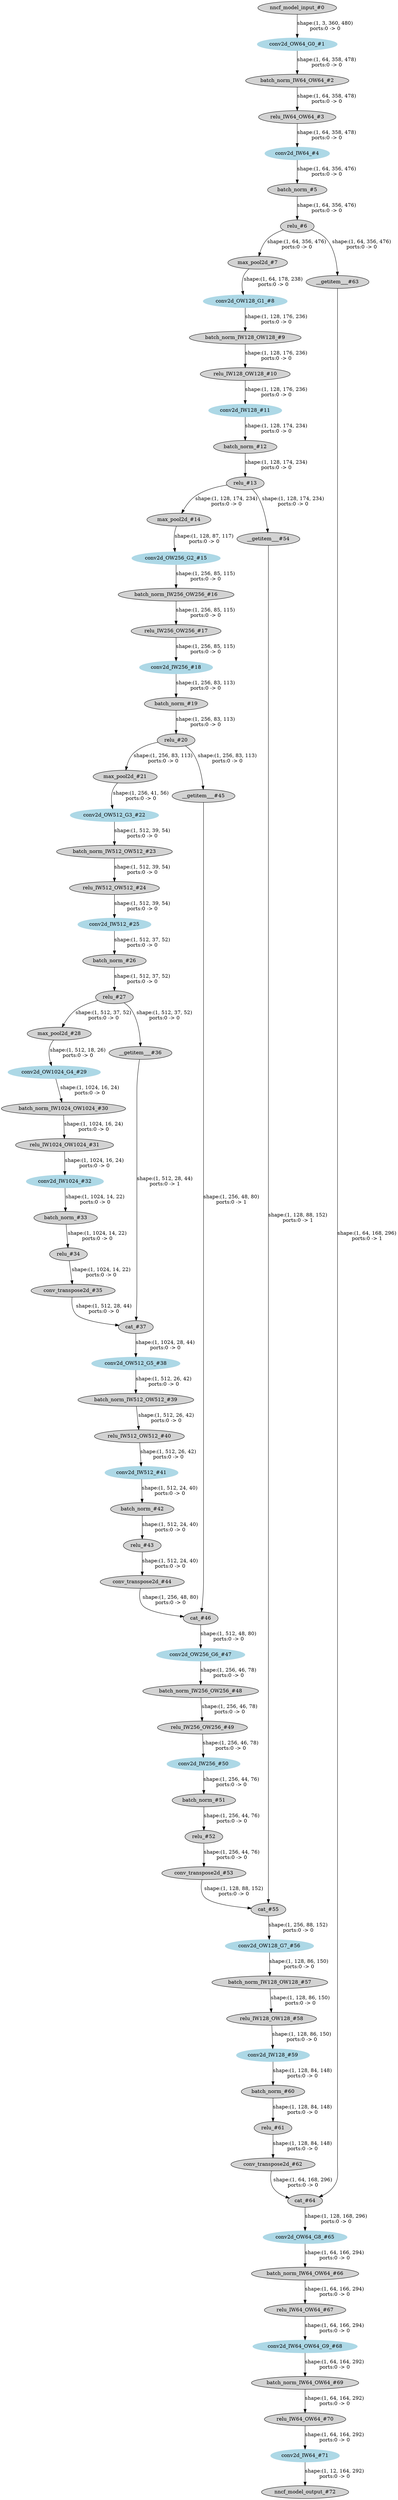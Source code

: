 strict digraph  {
"0 /nncf_model_input_0" [id=0, label="nncf_model_input_#0", style=filled, type=nncf_model_input];
"1 UNet/ModuleList[down_path]/UNetConvBlock[0]/Sequential[block]/NNCFConv2d[0]/conv2d_0" [color=lightblue, id=1, label="conv2d_OW64_G0_#1", style=filled, type=conv2d];
"2 UNet/ModuleList[down_path]/UNetConvBlock[0]/Sequential[block]/NNCFBatchNorm2d[1]/batch_norm_0" [id=2, label="batch_norm_IW64_OW64_#2", style=filled, type=batch_norm];
"3 UNet/ModuleList[down_path]/UNetConvBlock[0]/Sequential[block]/ReLU[2]/relu_0" [id=3, label="relu_IW64_OW64_#3", style=filled, type=relu];
"4 UNet/ModuleList[down_path]/UNetConvBlock[0]/Sequential[block]/NNCFConv2d[3]/conv2d_0" [color=lightblue, id=4, label="conv2d_IW64_#4", style=filled, type=conv2d];
"5 UNet/ModuleList[down_path]/UNetConvBlock[0]/Sequential[block]/NNCFBatchNorm2d[4]/batch_norm_0" [id=5, label="batch_norm_#5", style=filled, type=batch_norm];
"6 UNet/ModuleList[down_path]/UNetConvBlock[0]/Sequential[block]/ReLU[5]/relu_0" [id=6, label="relu_#6", style=filled, type=relu];
"7 UNet/max_pool2d_0" [id=7, label="max_pool2d_#7", style=filled, type=max_pool2d];
"8 UNet/ModuleList[down_path]/UNetConvBlock[1]/Sequential[block]/NNCFConv2d[0]/conv2d_0" [color=lightblue, id=8, label="conv2d_OW128_G1_#8", style=filled, type=conv2d];
"9 UNet/ModuleList[down_path]/UNetConvBlock[1]/Sequential[block]/NNCFBatchNorm2d[1]/batch_norm_0" [id=9, label="batch_norm_IW128_OW128_#9", style=filled, type=batch_norm];
"10 UNet/ModuleList[down_path]/UNetConvBlock[1]/Sequential[block]/ReLU[2]/relu_0" [id=10, label="relu_IW128_OW128_#10", style=filled, type=relu];
"11 UNet/ModuleList[down_path]/UNetConvBlock[1]/Sequential[block]/NNCFConv2d[3]/conv2d_0" [color=lightblue, id=11, label="conv2d_IW128_#11", style=filled, type=conv2d];
"12 UNet/ModuleList[down_path]/UNetConvBlock[1]/Sequential[block]/NNCFBatchNorm2d[4]/batch_norm_0" [id=12, label="batch_norm_#12", style=filled, type=batch_norm];
"13 UNet/ModuleList[down_path]/UNetConvBlock[1]/Sequential[block]/ReLU[5]/relu_0" [id=13, label="relu_#13", style=filled, type=relu];
"14 UNet/max_pool2d_1" [id=14, label="max_pool2d_#14", style=filled, type=max_pool2d];
"15 UNet/ModuleList[down_path]/UNetConvBlock[2]/Sequential[block]/NNCFConv2d[0]/conv2d_0" [color=lightblue, id=15, label="conv2d_OW256_G2_#15", style=filled, type=conv2d];
"16 UNet/ModuleList[down_path]/UNetConvBlock[2]/Sequential[block]/NNCFBatchNorm2d[1]/batch_norm_0" [id=16, label="batch_norm_IW256_OW256_#16", style=filled, type=batch_norm];
"17 UNet/ModuleList[down_path]/UNetConvBlock[2]/Sequential[block]/ReLU[2]/relu_0" [id=17, label="relu_IW256_OW256_#17", style=filled, type=relu];
"18 UNet/ModuleList[down_path]/UNetConvBlock[2]/Sequential[block]/NNCFConv2d[3]/conv2d_0" [color=lightblue, id=18, label="conv2d_IW256_#18", style=filled, type=conv2d];
"19 UNet/ModuleList[down_path]/UNetConvBlock[2]/Sequential[block]/NNCFBatchNorm2d[4]/batch_norm_0" [id=19, label="batch_norm_#19", style=filled, type=batch_norm];
"20 UNet/ModuleList[down_path]/UNetConvBlock[2]/Sequential[block]/ReLU[5]/relu_0" [id=20, label="relu_#20", style=filled, type=relu];
"21 UNet/max_pool2d_2" [id=21, label="max_pool2d_#21", style=filled, type=max_pool2d];
"22 UNet/ModuleList[down_path]/UNetConvBlock[3]/Sequential[block]/NNCFConv2d[0]/conv2d_0" [color=lightblue, id=22, label="conv2d_OW512_G3_#22", style=filled, type=conv2d];
"23 UNet/ModuleList[down_path]/UNetConvBlock[3]/Sequential[block]/NNCFBatchNorm2d[1]/batch_norm_0" [id=23, label="batch_norm_IW512_OW512_#23", style=filled, type=batch_norm];
"24 UNet/ModuleList[down_path]/UNetConvBlock[3]/Sequential[block]/ReLU[2]/relu_0" [id=24, label="relu_IW512_OW512_#24", style=filled, type=relu];
"25 UNet/ModuleList[down_path]/UNetConvBlock[3]/Sequential[block]/NNCFConv2d[3]/conv2d_0" [color=lightblue, id=25, label="conv2d_IW512_#25", style=filled, type=conv2d];
"26 UNet/ModuleList[down_path]/UNetConvBlock[3]/Sequential[block]/NNCFBatchNorm2d[4]/batch_norm_0" [id=26, label="batch_norm_#26", style=filled, type=batch_norm];
"27 UNet/ModuleList[down_path]/UNetConvBlock[3]/Sequential[block]/ReLU[5]/relu_0" [id=27, label="relu_#27", style=filled, type=relu];
"28 UNet/max_pool2d_3" [id=28, label="max_pool2d_#28", style=filled, type=max_pool2d];
"29 UNet/ModuleList[down_path]/UNetConvBlock[4]/Sequential[block]/NNCFConv2d[0]/conv2d_0" [color=lightblue, id=29, label="conv2d_OW1024_G4_#29", style=filled, type=conv2d];
"30 UNet/ModuleList[down_path]/UNetConvBlock[4]/Sequential[block]/NNCFBatchNorm2d[1]/batch_norm_0" [id=30, label="batch_norm_IW1024_OW1024_#30", style=filled, type=batch_norm];
"31 UNet/ModuleList[down_path]/UNetConvBlock[4]/Sequential[block]/ReLU[2]/relu_0" [id=31, label="relu_IW1024_OW1024_#31", style=filled, type=relu];
"32 UNet/ModuleList[down_path]/UNetConvBlock[4]/Sequential[block]/NNCFConv2d[3]/conv2d_0" [color=lightblue, id=32, label="conv2d_IW1024_#32", style=filled, type=conv2d];
"33 UNet/ModuleList[down_path]/UNetConvBlock[4]/Sequential[block]/NNCFBatchNorm2d[4]/batch_norm_0" [id=33, label="batch_norm_#33", style=filled, type=batch_norm];
"34 UNet/ModuleList[down_path]/UNetConvBlock[4]/Sequential[block]/ReLU[5]/relu_0" [id=34, label="relu_#34", style=filled, type=relu];
"35 UNet/ModuleList[up_path]/UNetUpBlock[0]/NNCFConvTranspose2d[up]/conv_transpose2d_0" [id=35, label="conv_transpose2d_#35", style=filled, type=conv_transpose2d];
"36 UNet/ModuleList[up_path]/UNetUpBlock[0]/__getitem___0" [id=36, label="__getitem___#36", style=filled, type=__getitem__];
"37 UNet/ModuleList[up_path]/UNetUpBlock[0]/cat_0" [id=37, label="cat_#37", style=filled, type=cat];
"38 UNet/ModuleList[up_path]/UNetUpBlock[0]/UNetConvBlock[conv_block]/Sequential[block]/NNCFConv2d[0]/conv2d_0" [color=lightblue, id=38, label="conv2d_OW512_G5_#38", style=filled, type=conv2d];
"39 UNet/ModuleList[up_path]/UNetUpBlock[0]/UNetConvBlock[conv_block]/Sequential[block]/NNCFBatchNorm2d[1]/batch_norm_0" [id=39, label="batch_norm_IW512_OW512_#39", style=filled, type=batch_norm];
"40 UNet/ModuleList[up_path]/UNetUpBlock[0]/UNetConvBlock[conv_block]/Sequential[block]/ReLU[2]/relu_0" [id=40, label="relu_IW512_OW512_#40", style=filled, type=relu];
"41 UNet/ModuleList[up_path]/UNetUpBlock[0]/UNetConvBlock[conv_block]/Sequential[block]/NNCFConv2d[3]/conv2d_0" [color=lightblue, id=41, label="conv2d_IW512_#41", style=filled, type=conv2d];
"42 UNet/ModuleList[up_path]/UNetUpBlock[0]/UNetConvBlock[conv_block]/Sequential[block]/NNCFBatchNorm2d[4]/batch_norm_0" [id=42, label="batch_norm_#42", style=filled, type=batch_norm];
"43 UNet/ModuleList[up_path]/UNetUpBlock[0]/UNetConvBlock[conv_block]/Sequential[block]/ReLU[5]/relu_0" [id=43, label="relu_#43", style=filled, type=relu];
"44 UNet/ModuleList[up_path]/UNetUpBlock[1]/NNCFConvTranspose2d[up]/conv_transpose2d_0" [id=44, label="conv_transpose2d_#44", style=filled, type=conv_transpose2d];
"45 UNet/ModuleList[up_path]/UNetUpBlock[1]/__getitem___0" [id=45, label="__getitem___#45", style=filled, type=__getitem__];
"46 UNet/ModuleList[up_path]/UNetUpBlock[1]/cat_0" [id=46, label="cat_#46", style=filled, type=cat];
"47 UNet/ModuleList[up_path]/UNetUpBlock[1]/UNetConvBlock[conv_block]/Sequential[block]/NNCFConv2d[0]/conv2d_0" [color=lightblue, id=47, label="conv2d_OW256_G6_#47", style=filled, type=conv2d];
"48 UNet/ModuleList[up_path]/UNetUpBlock[1]/UNetConvBlock[conv_block]/Sequential[block]/NNCFBatchNorm2d[1]/batch_norm_0" [id=48, label="batch_norm_IW256_OW256_#48", style=filled, type=batch_norm];
"49 UNet/ModuleList[up_path]/UNetUpBlock[1]/UNetConvBlock[conv_block]/Sequential[block]/ReLU[2]/relu_0" [id=49, label="relu_IW256_OW256_#49", style=filled, type=relu];
"50 UNet/ModuleList[up_path]/UNetUpBlock[1]/UNetConvBlock[conv_block]/Sequential[block]/NNCFConv2d[3]/conv2d_0" [color=lightblue, id=50, label="conv2d_IW256_#50", style=filled, type=conv2d];
"51 UNet/ModuleList[up_path]/UNetUpBlock[1]/UNetConvBlock[conv_block]/Sequential[block]/NNCFBatchNorm2d[4]/batch_norm_0" [id=51, label="batch_norm_#51", style=filled, type=batch_norm];
"52 UNet/ModuleList[up_path]/UNetUpBlock[1]/UNetConvBlock[conv_block]/Sequential[block]/ReLU[5]/relu_0" [id=52, label="relu_#52", style=filled, type=relu];
"53 UNet/ModuleList[up_path]/UNetUpBlock[2]/NNCFConvTranspose2d[up]/conv_transpose2d_0" [id=53, label="conv_transpose2d_#53", style=filled, type=conv_transpose2d];
"54 UNet/ModuleList[up_path]/UNetUpBlock[2]/__getitem___0" [id=54, label="__getitem___#54", style=filled, type=__getitem__];
"55 UNet/ModuleList[up_path]/UNetUpBlock[2]/cat_0" [id=55, label="cat_#55", style=filled, type=cat];
"56 UNet/ModuleList[up_path]/UNetUpBlock[2]/UNetConvBlock[conv_block]/Sequential[block]/NNCFConv2d[0]/conv2d_0" [color=lightblue, id=56, label="conv2d_OW128_G7_#56", style=filled, type=conv2d];
"57 UNet/ModuleList[up_path]/UNetUpBlock[2]/UNetConvBlock[conv_block]/Sequential[block]/NNCFBatchNorm2d[1]/batch_norm_0" [id=57, label="batch_norm_IW128_OW128_#57", style=filled, type=batch_norm];
"58 UNet/ModuleList[up_path]/UNetUpBlock[2]/UNetConvBlock[conv_block]/Sequential[block]/ReLU[2]/relu_0" [id=58, label="relu_IW128_OW128_#58", style=filled, type=relu];
"59 UNet/ModuleList[up_path]/UNetUpBlock[2]/UNetConvBlock[conv_block]/Sequential[block]/NNCFConv2d[3]/conv2d_0" [color=lightblue, id=59, label="conv2d_IW128_#59", style=filled, type=conv2d];
"60 UNet/ModuleList[up_path]/UNetUpBlock[2]/UNetConvBlock[conv_block]/Sequential[block]/NNCFBatchNorm2d[4]/batch_norm_0" [id=60, label="batch_norm_#60", style=filled, type=batch_norm];
"61 UNet/ModuleList[up_path]/UNetUpBlock[2]/UNetConvBlock[conv_block]/Sequential[block]/ReLU[5]/relu_0" [id=61, label="relu_#61", style=filled, type=relu];
"62 UNet/ModuleList[up_path]/UNetUpBlock[3]/NNCFConvTranspose2d[up]/conv_transpose2d_0" [id=62, label="conv_transpose2d_#62", style=filled, type=conv_transpose2d];
"63 UNet/ModuleList[up_path]/UNetUpBlock[3]/__getitem___0" [id=63, label="__getitem___#63", style=filled, type=__getitem__];
"64 UNet/ModuleList[up_path]/UNetUpBlock[3]/cat_0" [id=64, label="cat_#64", style=filled, type=cat];
"65 UNet/ModuleList[up_path]/UNetUpBlock[3]/UNetConvBlock[conv_block]/Sequential[block]/NNCFConv2d[0]/conv2d_0" [color=lightblue, id=65, label="conv2d_OW64_G8_#65", style=filled, type=conv2d];
"66 UNet/ModuleList[up_path]/UNetUpBlock[3]/UNetConvBlock[conv_block]/Sequential[block]/NNCFBatchNorm2d[1]/batch_norm_0" [id=66, label="batch_norm_IW64_OW64_#66", style=filled, type=batch_norm];
"67 UNet/ModuleList[up_path]/UNetUpBlock[3]/UNetConvBlock[conv_block]/Sequential[block]/ReLU[2]/relu_0" [id=67, label="relu_IW64_OW64_#67", style=filled, type=relu];
"68 UNet/ModuleList[up_path]/UNetUpBlock[3]/UNetConvBlock[conv_block]/Sequential[block]/NNCFConv2d[3]/conv2d_0" [color=lightblue, id=68, label="conv2d_IW64_OW64_G9_#68", style=filled, type=conv2d];
"69 UNet/ModuleList[up_path]/UNetUpBlock[3]/UNetConvBlock[conv_block]/Sequential[block]/NNCFBatchNorm2d[4]/batch_norm_0" [id=69, label="batch_norm_IW64_OW64_#69", style=filled, type=batch_norm];
"70 UNet/ModuleList[up_path]/UNetUpBlock[3]/UNetConvBlock[conv_block]/Sequential[block]/ReLU[5]/relu_0" [id=70, label="relu_IW64_OW64_#70", style=filled, type=relu];
"71 UNet/NNCFConv2d[last]/conv2d_0" [color=lightblue, id=71, label="conv2d_IW64_#71", style=filled, type=conv2d];
"72 /nncf_model_output_0" [id=72, label="nncf_model_output_#72", style=filled, type=nncf_model_output];
"0 /nncf_model_input_0" -> "1 UNet/ModuleList[down_path]/UNetConvBlock[0]/Sequential[block]/NNCFConv2d[0]/conv2d_0"  [label="shape:(1, 3, 360, 480)\nports:0 -> 0", style=solid];
"1 UNet/ModuleList[down_path]/UNetConvBlock[0]/Sequential[block]/NNCFConv2d[0]/conv2d_0" -> "2 UNet/ModuleList[down_path]/UNetConvBlock[0]/Sequential[block]/NNCFBatchNorm2d[1]/batch_norm_0"  [label="shape:(1, 64, 358, 478)\nports:0 -> 0", style=solid];
"2 UNet/ModuleList[down_path]/UNetConvBlock[0]/Sequential[block]/NNCFBatchNorm2d[1]/batch_norm_0" -> "3 UNet/ModuleList[down_path]/UNetConvBlock[0]/Sequential[block]/ReLU[2]/relu_0"  [label="shape:(1, 64, 358, 478)\nports:0 -> 0", style=solid];
"3 UNet/ModuleList[down_path]/UNetConvBlock[0]/Sequential[block]/ReLU[2]/relu_0" -> "4 UNet/ModuleList[down_path]/UNetConvBlock[0]/Sequential[block]/NNCFConv2d[3]/conv2d_0"  [label="shape:(1, 64, 358, 478)\nports:0 -> 0", style=solid];
"4 UNet/ModuleList[down_path]/UNetConvBlock[0]/Sequential[block]/NNCFConv2d[3]/conv2d_0" -> "5 UNet/ModuleList[down_path]/UNetConvBlock[0]/Sequential[block]/NNCFBatchNorm2d[4]/batch_norm_0"  [label="shape:(1, 64, 356, 476)\nports:0 -> 0", style=solid];
"5 UNet/ModuleList[down_path]/UNetConvBlock[0]/Sequential[block]/NNCFBatchNorm2d[4]/batch_norm_0" -> "6 UNet/ModuleList[down_path]/UNetConvBlock[0]/Sequential[block]/ReLU[5]/relu_0"  [label="shape:(1, 64, 356, 476)\nports:0 -> 0", style=solid];
"6 UNet/ModuleList[down_path]/UNetConvBlock[0]/Sequential[block]/ReLU[5]/relu_0" -> "7 UNet/max_pool2d_0"  [label="shape:(1, 64, 356, 476)\nports:0 -> 0", style=solid];
"6 UNet/ModuleList[down_path]/UNetConvBlock[0]/Sequential[block]/ReLU[5]/relu_0" -> "63 UNet/ModuleList[up_path]/UNetUpBlock[3]/__getitem___0"  [label="shape:(1, 64, 356, 476)\nports:0 -> 0", style=solid];
"7 UNet/max_pool2d_0" -> "8 UNet/ModuleList[down_path]/UNetConvBlock[1]/Sequential[block]/NNCFConv2d[0]/conv2d_0"  [label="shape:(1, 64, 178, 238)\nports:0 -> 0", style=solid];
"8 UNet/ModuleList[down_path]/UNetConvBlock[1]/Sequential[block]/NNCFConv2d[0]/conv2d_0" -> "9 UNet/ModuleList[down_path]/UNetConvBlock[1]/Sequential[block]/NNCFBatchNorm2d[1]/batch_norm_0"  [label="shape:(1, 128, 176, 236)\nports:0 -> 0", style=solid];
"9 UNet/ModuleList[down_path]/UNetConvBlock[1]/Sequential[block]/NNCFBatchNorm2d[1]/batch_norm_0" -> "10 UNet/ModuleList[down_path]/UNetConvBlock[1]/Sequential[block]/ReLU[2]/relu_0"  [label="shape:(1, 128, 176, 236)\nports:0 -> 0", style=solid];
"10 UNet/ModuleList[down_path]/UNetConvBlock[1]/Sequential[block]/ReLU[2]/relu_0" -> "11 UNet/ModuleList[down_path]/UNetConvBlock[1]/Sequential[block]/NNCFConv2d[3]/conv2d_0"  [label="shape:(1, 128, 176, 236)\nports:0 -> 0", style=solid];
"11 UNet/ModuleList[down_path]/UNetConvBlock[1]/Sequential[block]/NNCFConv2d[3]/conv2d_0" -> "12 UNet/ModuleList[down_path]/UNetConvBlock[1]/Sequential[block]/NNCFBatchNorm2d[4]/batch_norm_0"  [label="shape:(1, 128, 174, 234)\nports:0 -> 0", style=solid];
"12 UNet/ModuleList[down_path]/UNetConvBlock[1]/Sequential[block]/NNCFBatchNorm2d[4]/batch_norm_0" -> "13 UNet/ModuleList[down_path]/UNetConvBlock[1]/Sequential[block]/ReLU[5]/relu_0"  [label="shape:(1, 128, 174, 234)\nports:0 -> 0", style=solid];
"13 UNet/ModuleList[down_path]/UNetConvBlock[1]/Sequential[block]/ReLU[5]/relu_0" -> "14 UNet/max_pool2d_1"  [label="shape:(1, 128, 174, 234)\nports:0 -> 0", style=solid];
"13 UNet/ModuleList[down_path]/UNetConvBlock[1]/Sequential[block]/ReLU[5]/relu_0" -> "54 UNet/ModuleList[up_path]/UNetUpBlock[2]/__getitem___0"  [label="shape:(1, 128, 174, 234)\nports:0 -> 0", style=solid];
"14 UNet/max_pool2d_1" -> "15 UNet/ModuleList[down_path]/UNetConvBlock[2]/Sequential[block]/NNCFConv2d[0]/conv2d_0"  [label="shape:(1, 128, 87, 117)\nports:0 -> 0", style=solid];
"15 UNet/ModuleList[down_path]/UNetConvBlock[2]/Sequential[block]/NNCFConv2d[0]/conv2d_0" -> "16 UNet/ModuleList[down_path]/UNetConvBlock[2]/Sequential[block]/NNCFBatchNorm2d[1]/batch_norm_0"  [label="shape:(1, 256, 85, 115)\nports:0 -> 0", style=solid];
"16 UNet/ModuleList[down_path]/UNetConvBlock[2]/Sequential[block]/NNCFBatchNorm2d[1]/batch_norm_0" -> "17 UNet/ModuleList[down_path]/UNetConvBlock[2]/Sequential[block]/ReLU[2]/relu_0"  [label="shape:(1, 256, 85, 115)\nports:0 -> 0", style=solid];
"17 UNet/ModuleList[down_path]/UNetConvBlock[2]/Sequential[block]/ReLU[2]/relu_0" -> "18 UNet/ModuleList[down_path]/UNetConvBlock[2]/Sequential[block]/NNCFConv2d[3]/conv2d_0"  [label="shape:(1, 256, 85, 115)\nports:0 -> 0", style=solid];
"18 UNet/ModuleList[down_path]/UNetConvBlock[2]/Sequential[block]/NNCFConv2d[3]/conv2d_0" -> "19 UNet/ModuleList[down_path]/UNetConvBlock[2]/Sequential[block]/NNCFBatchNorm2d[4]/batch_norm_0"  [label="shape:(1, 256, 83, 113)\nports:0 -> 0", style=solid];
"19 UNet/ModuleList[down_path]/UNetConvBlock[2]/Sequential[block]/NNCFBatchNorm2d[4]/batch_norm_0" -> "20 UNet/ModuleList[down_path]/UNetConvBlock[2]/Sequential[block]/ReLU[5]/relu_0"  [label="shape:(1, 256, 83, 113)\nports:0 -> 0", style=solid];
"20 UNet/ModuleList[down_path]/UNetConvBlock[2]/Sequential[block]/ReLU[5]/relu_0" -> "21 UNet/max_pool2d_2"  [label="shape:(1, 256, 83, 113)\nports:0 -> 0", style=solid];
"20 UNet/ModuleList[down_path]/UNetConvBlock[2]/Sequential[block]/ReLU[5]/relu_0" -> "45 UNet/ModuleList[up_path]/UNetUpBlock[1]/__getitem___0"  [label="shape:(1, 256, 83, 113)\nports:0 -> 0", style=solid];
"21 UNet/max_pool2d_2" -> "22 UNet/ModuleList[down_path]/UNetConvBlock[3]/Sequential[block]/NNCFConv2d[0]/conv2d_0"  [label="shape:(1, 256, 41, 56)\nports:0 -> 0", style=solid];
"22 UNet/ModuleList[down_path]/UNetConvBlock[3]/Sequential[block]/NNCFConv2d[0]/conv2d_0" -> "23 UNet/ModuleList[down_path]/UNetConvBlock[3]/Sequential[block]/NNCFBatchNorm2d[1]/batch_norm_0"  [label="shape:(1, 512, 39, 54)\nports:0 -> 0", style=solid];
"23 UNet/ModuleList[down_path]/UNetConvBlock[3]/Sequential[block]/NNCFBatchNorm2d[1]/batch_norm_0" -> "24 UNet/ModuleList[down_path]/UNetConvBlock[3]/Sequential[block]/ReLU[2]/relu_0"  [label="shape:(1, 512, 39, 54)\nports:0 -> 0", style=solid];
"24 UNet/ModuleList[down_path]/UNetConvBlock[3]/Sequential[block]/ReLU[2]/relu_0" -> "25 UNet/ModuleList[down_path]/UNetConvBlock[3]/Sequential[block]/NNCFConv2d[3]/conv2d_0"  [label="shape:(1, 512, 39, 54)\nports:0 -> 0", style=solid];
"25 UNet/ModuleList[down_path]/UNetConvBlock[3]/Sequential[block]/NNCFConv2d[3]/conv2d_0" -> "26 UNet/ModuleList[down_path]/UNetConvBlock[3]/Sequential[block]/NNCFBatchNorm2d[4]/batch_norm_0"  [label="shape:(1, 512, 37, 52)\nports:0 -> 0", style=solid];
"26 UNet/ModuleList[down_path]/UNetConvBlock[3]/Sequential[block]/NNCFBatchNorm2d[4]/batch_norm_0" -> "27 UNet/ModuleList[down_path]/UNetConvBlock[3]/Sequential[block]/ReLU[5]/relu_0"  [label="shape:(1, 512, 37, 52)\nports:0 -> 0", style=solid];
"27 UNet/ModuleList[down_path]/UNetConvBlock[3]/Sequential[block]/ReLU[5]/relu_0" -> "28 UNet/max_pool2d_3"  [label="shape:(1, 512, 37, 52)\nports:0 -> 0", style=solid];
"27 UNet/ModuleList[down_path]/UNetConvBlock[3]/Sequential[block]/ReLU[5]/relu_0" -> "36 UNet/ModuleList[up_path]/UNetUpBlock[0]/__getitem___0"  [label="shape:(1, 512, 37, 52)\nports:0 -> 0", style=solid];
"28 UNet/max_pool2d_3" -> "29 UNet/ModuleList[down_path]/UNetConvBlock[4]/Sequential[block]/NNCFConv2d[0]/conv2d_0"  [label="shape:(1, 512, 18, 26)\nports:0 -> 0", style=solid];
"29 UNet/ModuleList[down_path]/UNetConvBlock[4]/Sequential[block]/NNCFConv2d[0]/conv2d_0" -> "30 UNet/ModuleList[down_path]/UNetConvBlock[4]/Sequential[block]/NNCFBatchNorm2d[1]/batch_norm_0"  [label="shape:(1, 1024, 16, 24)\nports:0 -> 0", style=solid];
"30 UNet/ModuleList[down_path]/UNetConvBlock[4]/Sequential[block]/NNCFBatchNorm2d[1]/batch_norm_0" -> "31 UNet/ModuleList[down_path]/UNetConvBlock[4]/Sequential[block]/ReLU[2]/relu_0"  [label="shape:(1, 1024, 16, 24)\nports:0 -> 0", style=solid];
"31 UNet/ModuleList[down_path]/UNetConvBlock[4]/Sequential[block]/ReLU[2]/relu_0" -> "32 UNet/ModuleList[down_path]/UNetConvBlock[4]/Sequential[block]/NNCFConv2d[3]/conv2d_0"  [label="shape:(1, 1024, 16, 24)\nports:0 -> 0", style=solid];
"32 UNet/ModuleList[down_path]/UNetConvBlock[4]/Sequential[block]/NNCFConv2d[3]/conv2d_0" -> "33 UNet/ModuleList[down_path]/UNetConvBlock[4]/Sequential[block]/NNCFBatchNorm2d[4]/batch_norm_0"  [label="shape:(1, 1024, 14, 22)\nports:0 -> 0", style=solid];
"33 UNet/ModuleList[down_path]/UNetConvBlock[4]/Sequential[block]/NNCFBatchNorm2d[4]/batch_norm_0" -> "34 UNet/ModuleList[down_path]/UNetConvBlock[4]/Sequential[block]/ReLU[5]/relu_0"  [label="shape:(1, 1024, 14, 22)\nports:0 -> 0", style=solid];
"34 UNet/ModuleList[down_path]/UNetConvBlock[4]/Sequential[block]/ReLU[5]/relu_0" -> "35 UNet/ModuleList[up_path]/UNetUpBlock[0]/NNCFConvTranspose2d[up]/conv_transpose2d_0"  [label="shape:(1, 1024, 14, 22)\nports:0 -> 0", style=solid];
"35 UNet/ModuleList[up_path]/UNetUpBlock[0]/NNCFConvTranspose2d[up]/conv_transpose2d_0" -> "37 UNet/ModuleList[up_path]/UNetUpBlock[0]/cat_0"  [label="shape:(1, 512, 28, 44)\nports:0 -> 0", style=solid];
"36 UNet/ModuleList[up_path]/UNetUpBlock[0]/__getitem___0" -> "37 UNet/ModuleList[up_path]/UNetUpBlock[0]/cat_0"  [label="shape:(1, 512, 28, 44)\nports:0 -> 1", style=solid];
"37 UNet/ModuleList[up_path]/UNetUpBlock[0]/cat_0" -> "38 UNet/ModuleList[up_path]/UNetUpBlock[0]/UNetConvBlock[conv_block]/Sequential[block]/NNCFConv2d[0]/conv2d_0"  [label="shape:(1, 1024, 28, 44)\nports:0 -> 0", style=solid];
"38 UNet/ModuleList[up_path]/UNetUpBlock[0]/UNetConvBlock[conv_block]/Sequential[block]/NNCFConv2d[0]/conv2d_0" -> "39 UNet/ModuleList[up_path]/UNetUpBlock[0]/UNetConvBlock[conv_block]/Sequential[block]/NNCFBatchNorm2d[1]/batch_norm_0"  [label="shape:(1, 512, 26, 42)\nports:0 -> 0", style=solid];
"39 UNet/ModuleList[up_path]/UNetUpBlock[0]/UNetConvBlock[conv_block]/Sequential[block]/NNCFBatchNorm2d[1]/batch_norm_0" -> "40 UNet/ModuleList[up_path]/UNetUpBlock[0]/UNetConvBlock[conv_block]/Sequential[block]/ReLU[2]/relu_0"  [label="shape:(1, 512, 26, 42)\nports:0 -> 0", style=solid];
"40 UNet/ModuleList[up_path]/UNetUpBlock[0]/UNetConvBlock[conv_block]/Sequential[block]/ReLU[2]/relu_0" -> "41 UNet/ModuleList[up_path]/UNetUpBlock[0]/UNetConvBlock[conv_block]/Sequential[block]/NNCFConv2d[3]/conv2d_0"  [label="shape:(1, 512, 26, 42)\nports:0 -> 0", style=solid];
"41 UNet/ModuleList[up_path]/UNetUpBlock[0]/UNetConvBlock[conv_block]/Sequential[block]/NNCFConv2d[3]/conv2d_0" -> "42 UNet/ModuleList[up_path]/UNetUpBlock[0]/UNetConvBlock[conv_block]/Sequential[block]/NNCFBatchNorm2d[4]/batch_norm_0"  [label="shape:(1, 512, 24, 40)\nports:0 -> 0", style=solid];
"42 UNet/ModuleList[up_path]/UNetUpBlock[0]/UNetConvBlock[conv_block]/Sequential[block]/NNCFBatchNorm2d[4]/batch_norm_0" -> "43 UNet/ModuleList[up_path]/UNetUpBlock[0]/UNetConvBlock[conv_block]/Sequential[block]/ReLU[5]/relu_0"  [label="shape:(1, 512, 24, 40)\nports:0 -> 0", style=solid];
"43 UNet/ModuleList[up_path]/UNetUpBlock[0]/UNetConvBlock[conv_block]/Sequential[block]/ReLU[5]/relu_0" -> "44 UNet/ModuleList[up_path]/UNetUpBlock[1]/NNCFConvTranspose2d[up]/conv_transpose2d_0"  [label="shape:(1, 512, 24, 40)\nports:0 -> 0", style=solid];
"44 UNet/ModuleList[up_path]/UNetUpBlock[1]/NNCFConvTranspose2d[up]/conv_transpose2d_0" -> "46 UNet/ModuleList[up_path]/UNetUpBlock[1]/cat_0"  [label="shape:(1, 256, 48, 80)\nports:0 -> 0", style=solid];
"45 UNet/ModuleList[up_path]/UNetUpBlock[1]/__getitem___0" -> "46 UNet/ModuleList[up_path]/UNetUpBlock[1]/cat_0"  [label="shape:(1, 256, 48, 80)\nports:0 -> 1", style=solid];
"46 UNet/ModuleList[up_path]/UNetUpBlock[1]/cat_0" -> "47 UNet/ModuleList[up_path]/UNetUpBlock[1]/UNetConvBlock[conv_block]/Sequential[block]/NNCFConv2d[0]/conv2d_0"  [label="shape:(1, 512, 48, 80)\nports:0 -> 0", style=solid];
"47 UNet/ModuleList[up_path]/UNetUpBlock[1]/UNetConvBlock[conv_block]/Sequential[block]/NNCFConv2d[0]/conv2d_0" -> "48 UNet/ModuleList[up_path]/UNetUpBlock[1]/UNetConvBlock[conv_block]/Sequential[block]/NNCFBatchNorm2d[1]/batch_norm_0"  [label="shape:(1, 256, 46, 78)\nports:0 -> 0", style=solid];
"48 UNet/ModuleList[up_path]/UNetUpBlock[1]/UNetConvBlock[conv_block]/Sequential[block]/NNCFBatchNorm2d[1]/batch_norm_0" -> "49 UNet/ModuleList[up_path]/UNetUpBlock[1]/UNetConvBlock[conv_block]/Sequential[block]/ReLU[2]/relu_0"  [label="shape:(1, 256, 46, 78)\nports:0 -> 0", style=solid];
"49 UNet/ModuleList[up_path]/UNetUpBlock[1]/UNetConvBlock[conv_block]/Sequential[block]/ReLU[2]/relu_0" -> "50 UNet/ModuleList[up_path]/UNetUpBlock[1]/UNetConvBlock[conv_block]/Sequential[block]/NNCFConv2d[3]/conv2d_0"  [label="shape:(1, 256, 46, 78)\nports:0 -> 0", style=solid];
"50 UNet/ModuleList[up_path]/UNetUpBlock[1]/UNetConvBlock[conv_block]/Sequential[block]/NNCFConv2d[3]/conv2d_0" -> "51 UNet/ModuleList[up_path]/UNetUpBlock[1]/UNetConvBlock[conv_block]/Sequential[block]/NNCFBatchNorm2d[4]/batch_norm_0"  [label="shape:(1, 256, 44, 76)\nports:0 -> 0", style=solid];
"51 UNet/ModuleList[up_path]/UNetUpBlock[1]/UNetConvBlock[conv_block]/Sequential[block]/NNCFBatchNorm2d[4]/batch_norm_0" -> "52 UNet/ModuleList[up_path]/UNetUpBlock[1]/UNetConvBlock[conv_block]/Sequential[block]/ReLU[5]/relu_0"  [label="shape:(1, 256, 44, 76)\nports:0 -> 0", style=solid];
"52 UNet/ModuleList[up_path]/UNetUpBlock[1]/UNetConvBlock[conv_block]/Sequential[block]/ReLU[5]/relu_0" -> "53 UNet/ModuleList[up_path]/UNetUpBlock[2]/NNCFConvTranspose2d[up]/conv_transpose2d_0"  [label="shape:(1, 256, 44, 76)\nports:0 -> 0", style=solid];
"53 UNet/ModuleList[up_path]/UNetUpBlock[2]/NNCFConvTranspose2d[up]/conv_transpose2d_0" -> "55 UNet/ModuleList[up_path]/UNetUpBlock[2]/cat_0"  [label="shape:(1, 128, 88, 152)\nports:0 -> 0", style=solid];
"54 UNet/ModuleList[up_path]/UNetUpBlock[2]/__getitem___0" -> "55 UNet/ModuleList[up_path]/UNetUpBlock[2]/cat_0"  [label="shape:(1, 128, 88, 152)\nports:0 -> 1", style=solid];
"55 UNet/ModuleList[up_path]/UNetUpBlock[2]/cat_0" -> "56 UNet/ModuleList[up_path]/UNetUpBlock[2]/UNetConvBlock[conv_block]/Sequential[block]/NNCFConv2d[0]/conv2d_0"  [label="shape:(1, 256, 88, 152)\nports:0 -> 0", style=solid];
"56 UNet/ModuleList[up_path]/UNetUpBlock[2]/UNetConvBlock[conv_block]/Sequential[block]/NNCFConv2d[0]/conv2d_0" -> "57 UNet/ModuleList[up_path]/UNetUpBlock[2]/UNetConvBlock[conv_block]/Sequential[block]/NNCFBatchNorm2d[1]/batch_norm_0"  [label="shape:(1, 128, 86, 150)\nports:0 -> 0", style=solid];
"57 UNet/ModuleList[up_path]/UNetUpBlock[2]/UNetConvBlock[conv_block]/Sequential[block]/NNCFBatchNorm2d[1]/batch_norm_0" -> "58 UNet/ModuleList[up_path]/UNetUpBlock[2]/UNetConvBlock[conv_block]/Sequential[block]/ReLU[2]/relu_0"  [label="shape:(1, 128, 86, 150)\nports:0 -> 0", style=solid];
"58 UNet/ModuleList[up_path]/UNetUpBlock[2]/UNetConvBlock[conv_block]/Sequential[block]/ReLU[2]/relu_0" -> "59 UNet/ModuleList[up_path]/UNetUpBlock[2]/UNetConvBlock[conv_block]/Sequential[block]/NNCFConv2d[3]/conv2d_0"  [label="shape:(1, 128, 86, 150)\nports:0 -> 0", style=solid];
"59 UNet/ModuleList[up_path]/UNetUpBlock[2]/UNetConvBlock[conv_block]/Sequential[block]/NNCFConv2d[3]/conv2d_0" -> "60 UNet/ModuleList[up_path]/UNetUpBlock[2]/UNetConvBlock[conv_block]/Sequential[block]/NNCFBatchNorm2d[4]/batch_norm_0"  [label="shape:(1, 128, 84, 148)\nports:0 -> 0", style=solid];
"60 UNet/ModuleList[up_path]/UNetUpBlock[2]/UNetConvBlock[conv_block]/Sequential[block]/NNCFBatchNorm2d[4]/batch_norm_0" -> "61 UNet/ModuleList[up_path]/UNetUpBlock[2]/UNetConvBlock[conv_block]/Sequential[block]/ReLU[5]/relu_0"  [label="shape:(1, 128, 84, 148)\nports:0 -> 0", style=solid];
"61 UNet/ModuleList[up_path]/UNetUpBlock[2]/UNetConvBlock[conv_block]/Sequential[block]/ReLU[5]/relu_0" -> "62 UNet/ModuleList[up_path]/UNetUpBlock[3]/NNCFConvTranspose2d[up]/conv_transpose2d_0"  [label="shape:(1, 128, 84, 148)\nports:0 -> 0", style=solid];
"62 UNet/ModuleList[up_path]/UNetUpBlock[3]/NNCFConvTranspose2d[up]/conv_transpose2d_0" -> "64 UNet/ModuleList[up_path]/UNetUpBlock[3]/cat_0"  [label="shape:(1, 64, 168, 296)\nports:0 -> 0", style=solid];
"63 UNet/ModuleList[up_path]/UNetUpBlock[3]/__getitem___0" -> "64 UNet/ModuleList[up_path]/UNetUpBlock[3]/cat_0"  [label="shape:(1, 64, 168, 296)\nports:0 -> 1", style=solid];
"64 UNet/ModuleList[up_path]/UNetUpBlock[3]/cat_0" -> "65 UNet/ModuleList[up_path]/UNetUpBlock[3]/UNetConvBlock[conv_block]/Sequential[block]/NNCFConv2d[0]/conv2d_0"  [label="shape:(1, 128, 168, 296)\nports:0 -> 0", style=solid];
"65 UNet/ModuleList[up_path]/UNetUpBlock[3]/UNetConvBlock[conv_block]/Sequential[block]/NNCFConv2d[0]/conv2d_0" -> "66 UNet/ModuleList[up_path]/UNetUpBlock[3]/UNetConvBlock[conv_block]/Sequential[block]/NNCFBatchNorm2d[1]/batch_norm_0"  [label="shape:(1, 64, 166, 294)\nports:0 -> 0", style=solid];
"66 UNet/ModuleList[up_path]/UNetUpBlock[3]/UNetConvBlock[conv_block]/Sequential[block]/NNCFBatchNorm2d[1]/batch_norm_0" -> "67 UNet/ModuleList[up_path]/UNetUpBlock[3]/UNetConvBlock[conv_block]/Sequential[block]/ReLU[2]/relu_0"  [label="shape:(1, 64, 166, 294)\nports:0 -> 0", style=solid];
"67 UNet/ModuleList[up_path]/UNetUpBlock[3]/UNetConvBlock[conv_block]/Sequential[block]/ReLU[2]/relu_0" -> "68 UNet/ModuleList[up_path]/UNetUpBlock[3]/UNetConvBlock[conv_block]/Sequential[block]/NNCFConv2d[3]/conv2d_0"  [label="shape:(1, 64, 166, 294)\nports:0 -> 0", style=solid];
"68 UNet/ModuleList[up_path]/UNetUpBlock[3]/UNetConvBlock[conv_block]/Sequential[block]/NNCFConv2d[3]/conv2d_0" -> "69 UNet/ModuleList[up_path]/UNetUpBlock[3]/UNetConvBlock[conv_block]/Sequential[block]/NNCFBatchNorm2d[4]/batch_norm_0"  [label="shape:(1, 64, 164, 292)\nports:0 -> 0", style=solid];
"69 UNet/ModuleList[up_path]/UNetUpBlock[3]/UNetConvBlock[conv_block]/Sequential[block]/NNCFBatchNorm2d[4]/batch_norm_0" -> "70 UNet/ModuleList[up_path]/UNetUpBlock[3]/UNetConvBlock[conv_block]/Sequential[block]/ReLU[5]/relu_0"  [label="shape:(1, 64, 164, 292)\nports:0 -> 0", style=solid];
"70 UNet/ModuleList[up_path]/UNetUpBlock[3]/UNetConvBlock[conv_block]/Sequential[block]/ReLU[5]/relu_0" -> "71 UNet/NNCFConv2d[last]/conv2d_0"  [label="shape:(1, 64, 164, 292)\nports:0 -> 0", style=solid];
"71 UNet/NNCFConv2d[last]/conv2d_0" -> "72 /nncf_model_output_0"  [label="shape:(1, 12, 164, 292)\nports:0 -> 0", style=solid];
}
